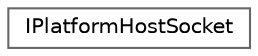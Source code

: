 digraph "Graphical Class Hierarchy"
{
 // INTERACTIVE_SVG=YES
 // LATEX_PDF_SIZE
  bgcolor="transparent";
  edge [fontname=Helvetica,fontsize=10,labelfontname=Helvetica,labelfontsize=10];
  node [fontname=Helvetica,fontsize=10,shape=box,height=0.2,width=0.4];
  rankdir="LR";
  Node0 [id="Node000000",label="IPlatformHostSocket",height=0.2,width=0.4,color="grey40", fillcolor="white", style="filled",URL="$da/d8c/classIPlatformHostSocket.html",tooltip="Interface for sockets supporting direct communication between the game running on the target device a..."];
}
